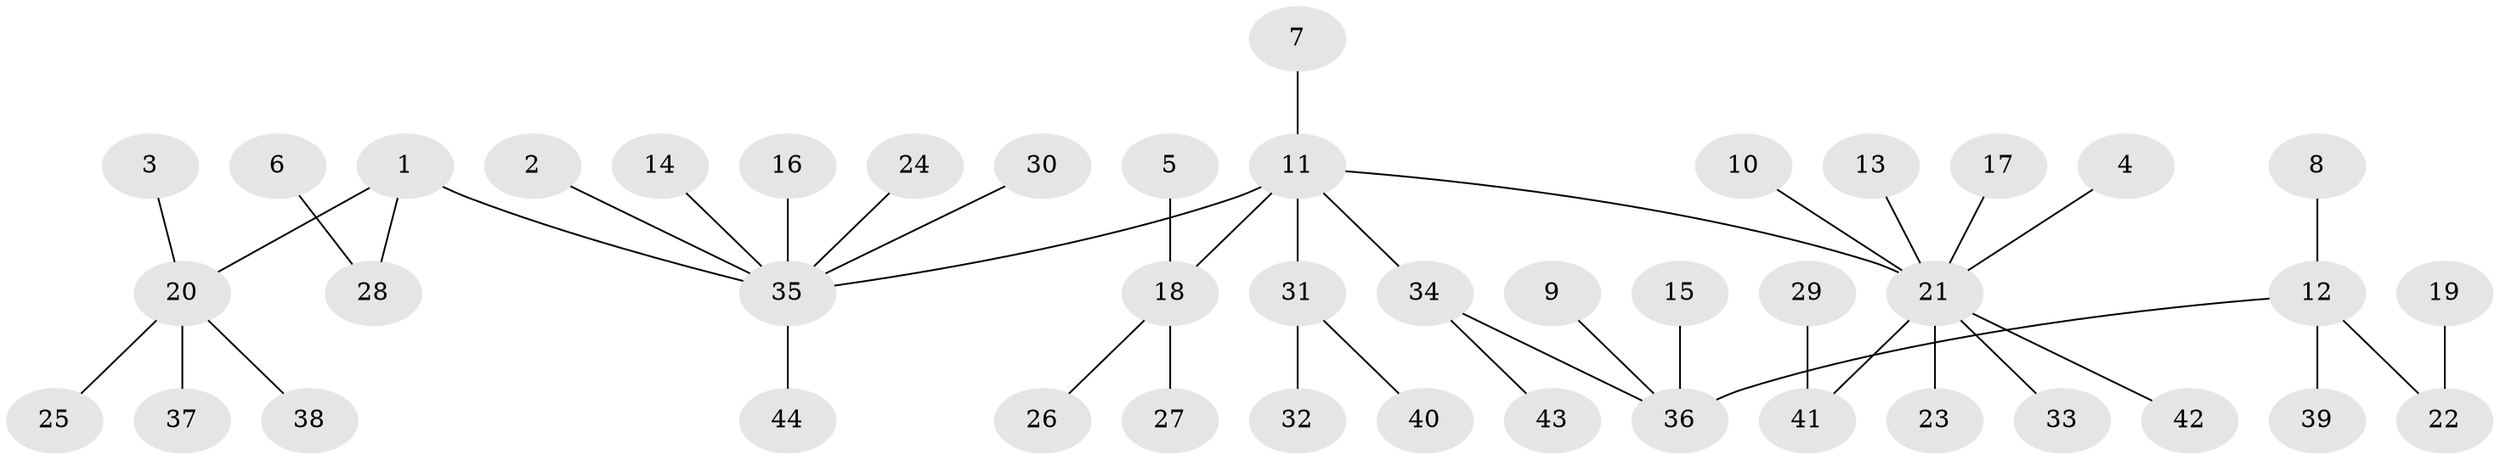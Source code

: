 // original degree distribution, {3: 0.125, 7: 0.011363636363636364, 2: 0.22727272727272727, 4: 0.09090909090909091, 6: 0.022727272727272728, 5: 0.011363636363636364, 1: 0.5113636363636364}
// Generated by graph-tools (version 1.1) at 2025/50/03/09/25 03:50:26]
// undirected, 44 vertices, 43 edges
graph export_dot {
graph [start="1"]
  node [color=gray90,style=filled];
  1;
  2;
  3;
  4;
  5;
  6;
  7;
  8;
  9;
  10;
  11;
  12;
  13;
  14;
  15;
  16;
  17;
  18;
  19;
  20;
  21;
  22;
  23;
  24;
  25;
  26;
  27;
  28;
  29;
  30;
  31;
  32;
  33;
  34;
  35;
  36;
  37;
  38;
  39;
  40;
  41;
  42;
  43;
  44;
  1 -- 20 [weight=1.0];
  1 -- 28 [weight=1.0];
  1 -- 35 [weight=1.0];
  2 -- 35 [weight=1.0];
  3 -- 20 [weight=1.0];
  4 -- 21 [weight=1.0];
  5 -- 18 [weight=1.0];
  6 -- 28 [weight=1.0];
  7 -- 11 [weight=1.0];
  8 -- 12 [weight=1.0];
  9 -- 36 [weight=1.0];
  10 -- 21 [weight=1.0];
  11 -- 18 [weight=1.0];
  11 -- 21 [weight=1.0];
  11 -- 31 [weight=1.0];
  11 -- 34 [weight=1.0];
  11 -- 35 [weight=1.0];
  12 -- 22 [weight=1.0];
  12 -- 36 [weight=1.0];
  12 -- 39 [weight=1.0];
  13 -- 21 [weight=1.0];
  14 -- 35 [weight=1.0];
  15 -- 36 [weight=1.0];
  16 -- 35 [weight=1.0];
  17 -- 21 [weight=1.0];
  18 -- 26 [weight=1.0];
  18 -- 27 [weight=1.0];
  19 -- 22 [weight=1.0];
  20 -- 25 [weight=1.0];
  20 -- 37 [weight=1.0];
  20 -- 38 [weight=1.0];
  21 -- 23 [weight=1.0];
  21 -- 33 [weight=1.0];
  21 -- 41 [weight=1.0];
  21 -- 42 [weight=1.0];
  24 -- 35 [weight=1.0];
  29 -- 41 [weight=1.0];
  30 -- 35 [weight=1.0];
  31 -- 32 [weight=1.0];
  31 -- 40 [weight=1.0];
  34 -- 36 [weight=1.0];
  34 -- 43 [weight=1.0];
  35 -- 44 [weight=1.0];
}
